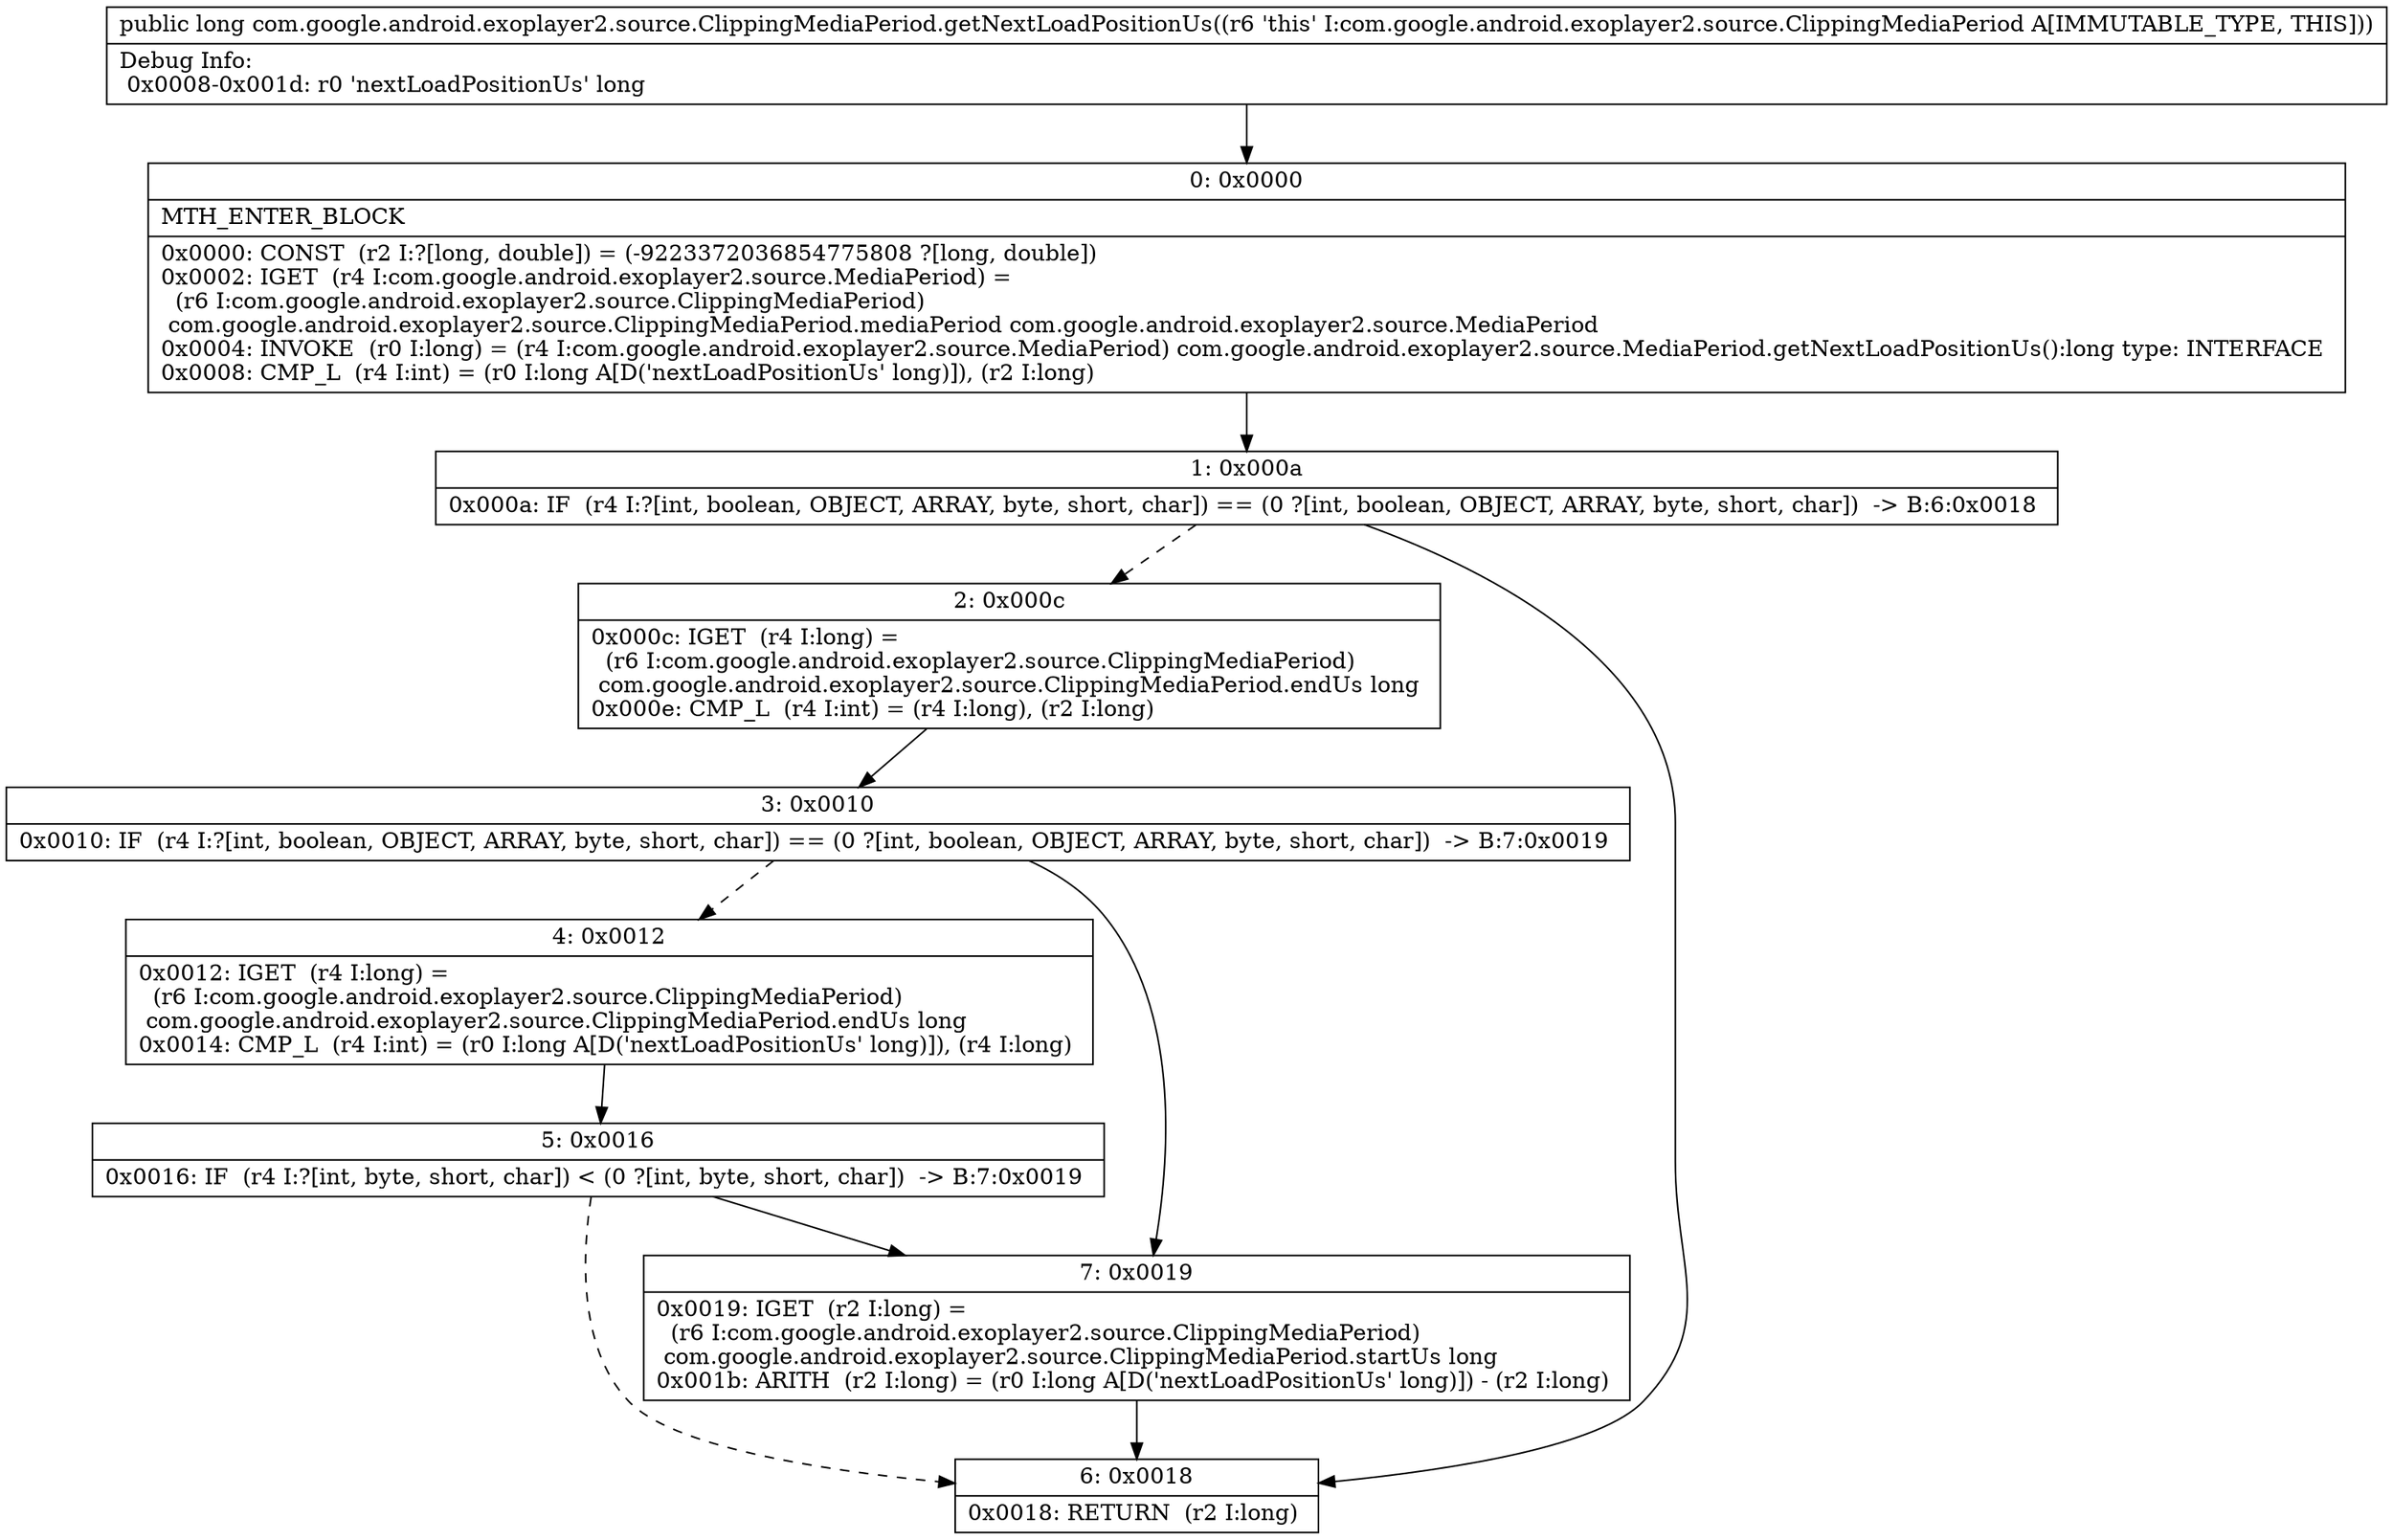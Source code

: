 digraph "CFG forcom.google.android.exoplayer2.source.ClippingMediaPeriod.getNextLoadPositionUs()J" {
Node_0 [shape=record,label="{0\:\ 0x0000|MTH_ENTER_BLOCK\l|0x0000: CONST  (r2 I:?[long, double]) = (\-9223372036854775808 ?[long, double]) \l0x0002: IGET  (r4 I:com.google.android.exoplayer2.source.MediaPeriod) = \l  (r6 I:com.google.android.exoplayer2.source.ClippingMediaPeriod)\l com.google.android.exoplayer2.source.ClippingMediaPeriod.mediaPeriod com.google.android.exoplayer2.source.MediaPeriod \l0x0004: INVOKE  (r0 I:long) = (r4 I:com.google.android.exoplayer2.source.MediaPeriod) com.google.android.exoplayer2.source.MediaPeriod.getNextLoadPositionUs():long type: INTERFACE \l0x0008: CMP_L  (r4 I:int) = (r0 I:long A[D('nextLoadPositionUs' long)]), (r2 I:long) \l}"];
Node_1 [shape=record,label="{1\:\ 0x000a|0x000a: IF  (r4 I:?[int, boolean, OBJECT, ARRAY, byte, short, char]) == (0 ?[int, boolean, OBJECT, ARRAY, byte, short, char])  \-\> B:6:0x0018 \l}"];
Node_2 [shape=record,label="{2\:\ 0x000c|0x000c: IGET  (r4 I:long) = \l  (r6 I:com.google.android.exoplayer2.source.ClippingMediaPeriod)\l com.google.android.exoplayer2.source.ClippingMediaPeriod.endUs long \l0x000e: CMP_L  (r4 I:int) = (r4 I:long), (r2 I:long) \l}"];
Node_3 [shape=record,label="{3\:\ 0x0010|0x0010: IF  (r4 I:?[int, boolean, OBJECT, ARRAY, byte, short, char]) == (0 ?[int, boolean, OBJECT, ARRAY, byte, short, char])  \-\> B:7:0x0019 \l}"];
Node_4 [shape=record,label="{4\:\ 0x0012|0x0012: IGET  (r4 I:long) = \l  (r6 I:com.google.android.exoplayer2.source.ClippingMediaPeriod)\l com.google.android.exoplayer2.source.ClippingMediaPeriod.endUs long \l0x0014: CMP_L  (r4 I:int) = (r0 I:long A[D('nextLoadPositionUs' long)]), (r4 I:long) \l}"];
Node_5 [shape=record,label="{5\:\ 0x0016|0x0016: IF  (r4 I:?[int, byte, short, char]) \< (0 ?[int, byte, short, char])  \-\> B:7:0x0019 \l}"];
Node_6 [shape=record,label="{6\:\ 0x0018|0x0018: RETURN  (r2 I:long) \l}"];
Node_7 [shape=record,label="{7\:\ 0x0019|0x0019: IGET  (r2 I:long) = \l  (r6 I:com.google.android.exoplayer2.source.ClippingMediaPeriod)\l com.google.android.exoplayer2.source.ClippingMediaPeriod.startUs long \l0x001b: ARITH  (r2 I:long) = (r0 I:long A[D('nextLoadPositionUs' long)]) \- (r2 I:long) \l}"];
MethodNode[shape=record,label="{public long com.google.android.exoplayer2.source.ClippingMediaPeriod.getNextLoadPositionUs((r6 'this' I:com.google.android.exoplayer2.source.ClippingMediaPeriod A[IMMUTABLE_TYPE, THIS]))  | Debug Info:\l  0x0008\-0x001d: r0 'nextLoadPositionUs' long\l}"];
MethodNode -> Node_0;
Node_0 -> Node_1;
Node_1 -> Node_2[style=dashed];
Node_1 -> Node_6;
Node_2 -> Node_3;
Node_3 -> Node_4[style=dashed];
Node_3 -> Node_7;
Node_4 -> Node_5;
Node_5 -> Node_6[style=dashed];
Node_5 -> Node_7;
Node_7 -> Node_6;
}


